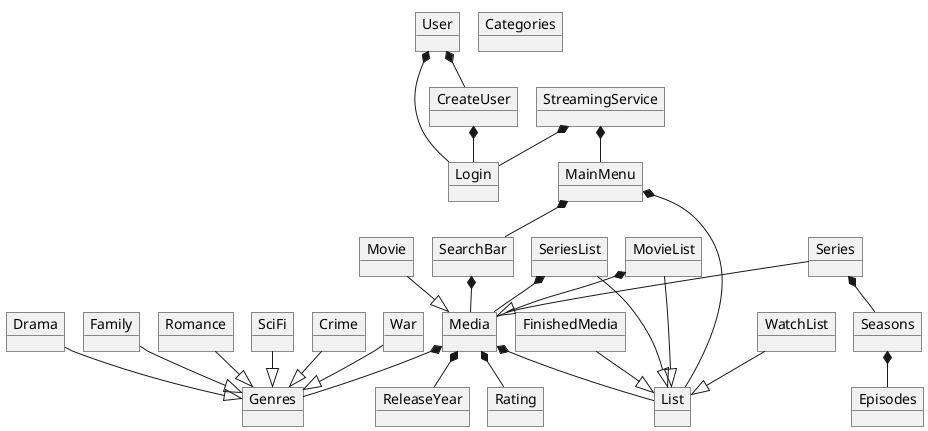 @startuml
'https://plantuml.com/sequence-diagram
!pragma layout smetana

object StreamingService
object Media
object Movie
object Series
object Categories
object Crime
object War
object Drama
object Family
object Romance
object SciFi
object Seasons
object Episodes
object ReleaseYear
object Rating
object User
object MovieList
object WatchList
object FinishedMedia
object Login
object CreateUser
object MainMenu
object SearchBar
object Genres
object SeriesList
object List

StreamingService *-- MainMenu
User *-- CreateUser
User *-- Login
CreateUser *-- Login
StreamingService *-- Login
MainMenu *-- SearchBar



Crime --|> Genres
War --|> Genres
Drama --|> Genres
Family --|> Genres
Romance --|> Genres
SciFi --|> Genres
Media *-- Genres
Movie --|> Media
Series --|> Media
MovieList *-- Media
SeriesList *-- Media
Series *-- Seasons
Seasons *-- Episodes
Media *-- Rating
SearchBar *-- Media
Media *-- List

Media *-- ReleaseYear
MainMenu *-- List
WatchList --|> List
SeriesList --|> List
MovieList --|> List
FinishedMedia --|> List

@enduml
